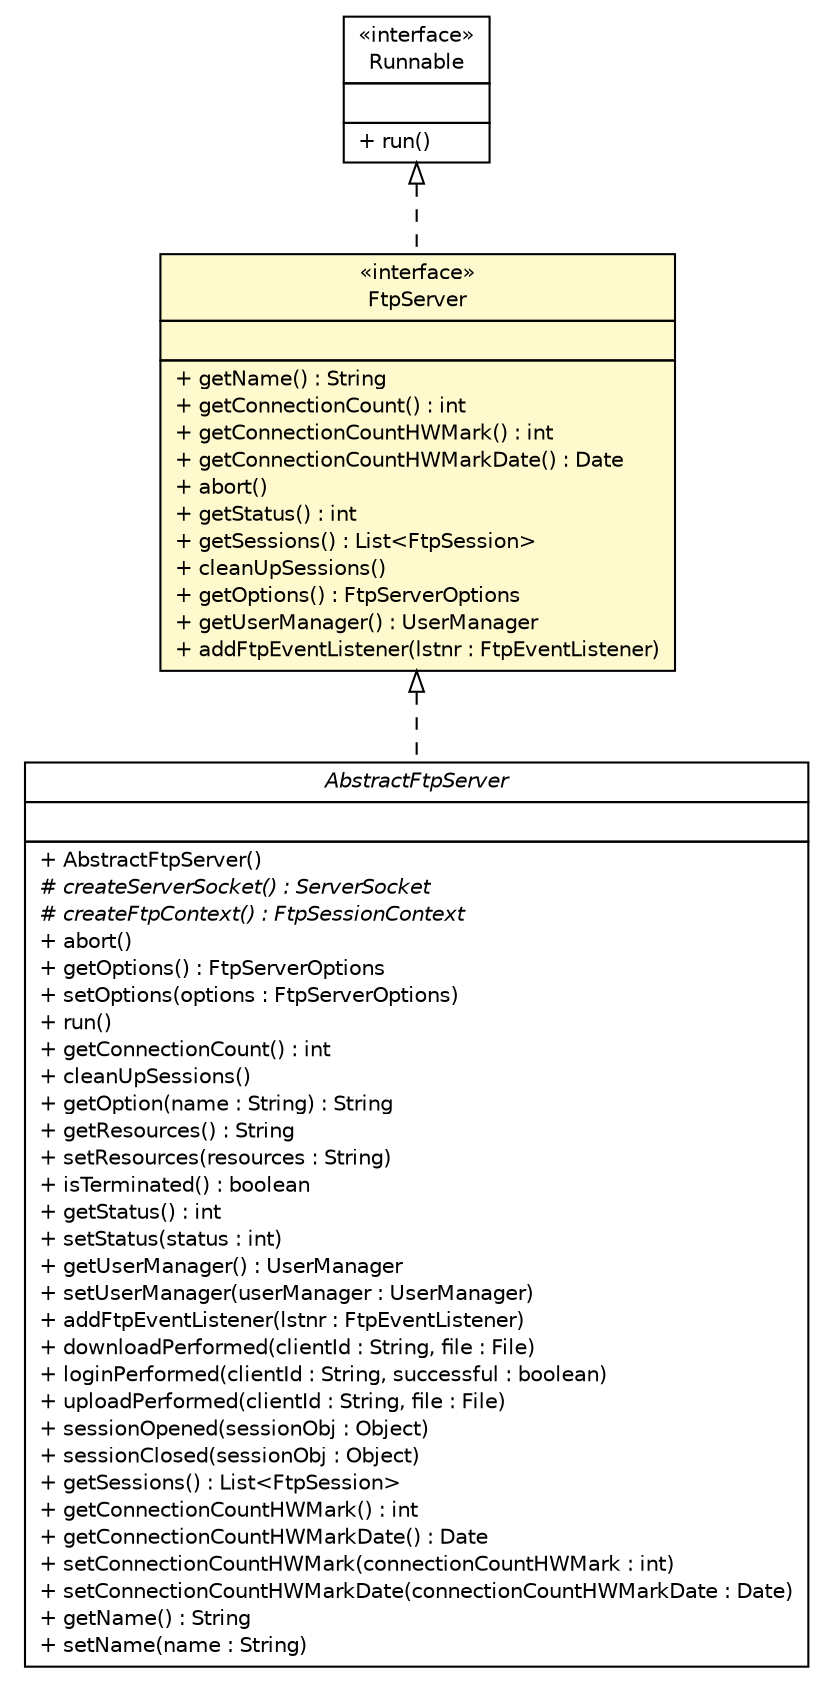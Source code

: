 #!/usr/local/bin/dot
#
# Class diagram 
# Generated by UMLGraph version 5.1 (http://www.umlgraph.org/)
#

digraph G {
	edge [fontname="Helvetica",fontsize=10,labelfontname="Helvetica",labelfontsize=10];
	node [fontname="Helvetica",fontsize=10,shape=plaintext];
	nodesep=0.25;
	ranksep=0.5;
	// com.apporiented.hermesftp.server.AbstractFtpServer
	c2745 [label=<<table title="com.apporiented.hermesftp.server.AbstractFtpServer" border="0" cellborder="1" cellspacing="0" cellpadding="2" port="p" href="./AbstractFtpServer.html">
		<tr><td><table border="0" cellspacing="0" cellpadding="1">
<tr><td align="center" balign="center"><font face="Helvetica-Oblique"> AbstractFtpServer </font></td></tr>
		</table></td></tr>
		<tr><td><table border="0" cellspacing="0" cellpadding="1">
<tr><td align="left" balign="left">  </td></tr>
		</table></td></tr>
		<tr><td><table border="0" cellspacing="0" cellpadding="1">
<tr><td align="left" balign="left"> + AbstractFtpServer() </td></tr>
<tr><td align="left" balign="left"><font face="Helvetica-Oblique" point-size="10.0"> # createServerSocket() : ServerSocket </font></td></tr>
<tr><td align="left" balign="left"><font face="Helvetica-Oblique" point-size="10.0"> # createFtpContext() : FtpSessionContext </font></td></tr>
<tr><td align="left" balign="left"> + abort() </td></tr>
<tr><td align="left" balign="left"> + getOptions() : FtpServerOptions </td></tr>
<tr><td align="left" balign="left"> + setOptions(options : FtpServerOptions) </td></tr>
<tr><td align="left" balign="left"> + run() </td></tr>
<tr><td align="left" balign="left"> + getConnectionCount() : int </td></tr>
<tr><td align="left" balign="left"> + cleanUpSessions() </td></tr>
<tr><td align="left" balign="left"> + getOption(name : String) : String </td></tr>
<tr><td align="left" balign="left"> + getResources() : String </td></tr>
<tr><td align="left" balign="left"> + setResources(resources : String) </td></tr>
<tr><td align="left" balign="left"> + isTerminated() : boolean </td></tr>
<tr><td align="left" balign="left"> + getStatus() : int </td></tr>
<tr><td align="left" balign="left"> + setStatus(status : int) </td></tr>
<tr><td align="left" balign="left"> + getUserManager() : UserManager </td></tr>
<tr><td align="left" balign="left"> + setUserManager(userManager : UserManager) </td></tr>
<tr><td align="left" balign="left"> + addFtpEventListener(lstnr : FtpEventListener) </td></tr>
<tr><td align="left" balign="left"> + downloadPerformed(clientId : String, file : File) </td></tr>
<tr><td align="left" balign="left"> + loginPerformed(clientId : String, successful : boolean) </td></tr>
<tr><td align="left" balign="left"> + uploadPerformed(clientId : String, file : File) </td></tr>
<tr><td align="left" balign="left"> + sessionOpened(sessionObj : Object) </td></tr>
<tr><td align="left" balign="left"> + sessionClosed(sessionObj : Object) </td></tr>
<tr><td align="left" balign="left"> + getSessions() : List&lt;FtpSession&gt; </td></tr>
<tr><td align="left" balign="left"> + getConnectionCountHWMark() : int </td></tr>
<tr><td align="left" balign="left"> + getConnectionCountHWMarkDate() : Date </td></tr>
<tr><td align="left" balign="left"> + setConnectionCountHWMark(connectionCountHWMark : int) </td></tr>
<tr><td align="left" balign="left"> + setConnectionCountHWMarkDate(connectionCountHWMarkDate : Date) </td></tr>
<tr><td align="left" balign="left"> + getName() : String </td></tr>
<tr><td align="left" balign="left"> + setName(name : String) </td></tr>
		</table></td></tr>
		</table>>, fontname="Helvetica", fontcolor="black", fontsize=10.0];
	// com.apporiented.hermesftp.server.FtpServer
	c2746 [label=<<table title="com.apporiented.hermesftp.server.FtpServer" border="0" cellborder="1" cellspacing="0" cellpadding="2" port="p" bgcolor="lemonChiffon" href="./FtpServer.html">
		<tr><td><table border="0" cellspacing="0" cellpadding="1">
<tr><td align="center" balign="center"> &#171;interface&#187; </td></tr>
<tr><td align="center" balign="center"> FtpServer </td></tr>
		</table></td></tr>
		<tr><td><table border="0" cellspacing="0" cellpadding="1">
<tr><td align="left" balign="left">  </td></tr>
		</table></td></tr>
		<tr><td><table border="0" cellspacing="0" cellpadding="1">
<tr><td align="left" balign="left"> + getName() : String </td></tr>
<tr><td align="left" balign="left"> + getConnectionCount() : int </td></tr>
<tr><td align="left" balign="left"> + getConnectionCountHWMark() : int </td></tr>
<tr><td align="left" balign="left"> + getConnectionCountHWMarkDate() : Date </td></tr>
<tr><td align="left" balign="left"> + abort() </td></tr>
<tr><td align="left" balign="left"> + getStatus() : int </td></tr>
<tr><td align="left" balign="left"> + getSessions() : List&lt;FtpSession&gt; </td></tr>
<tr><td align="left" balign="left"> + cleanUpSessions() </td></tr>
<tr><td align="left" balign="left"> + getOptions() : FtpServerOptions </td></tr>
<tr><td align="left" balign="left"> + getUserManager() : UserManager </td></tr>
<tr><td align="left" balign="left"> + addFtpEventListener(lstnr : FtpEventListener) </td></tr>
		</table></td></tr>
		</table>>, fontname="Helvetica", fontcolor="black", fontsize=10.0];
	//com.apporiented.hermesftp.server.AbstractFtpServer implements com.apporiented.hermesftp.server.FtpServer
	c2746:p -> c2745:p [dir=back,arrowtail=empty,style=dashed];
	//com.apporiented.hermesftp.server.FtpServer implements java.lang.Runnable
	c2866:p -> c2746:p [dir=back,arrowtail=empty,style=dashed];
	// java.lang.Runnable
	c2866 [label=<<table title="java.lang.Runnable" border="0" cellborder="1" cellspacing="0" cellpadding="2" port="p" href="http://java.sun.com/j2se/1.4.2/docs/api/java/lang/Runnable.html">
		<tr><td><table border="0" cellspacing="0" cellpadding="1">
<tr><td align="center" balign="center"> &#171;interface&#187; </td></tr>
<tr><td align="center" balign="center"> Runnable </td></tr>
		</table></td></tr>
		<tr><td><table border="0" cellspacing="0" cellpadding="1">
<tr><td align="left" balign="left">  </td></tr>
		</table></td></tr>
		<tr><td><table border="0" cellspacing="0" cellpadding="1">
<tr><td align="left" balign="left"> + run() </td></tr>
		</table></td></tr>
		</table>>, fontname="Helvetica", fontcolor="black", fontsize=10.0];
}

